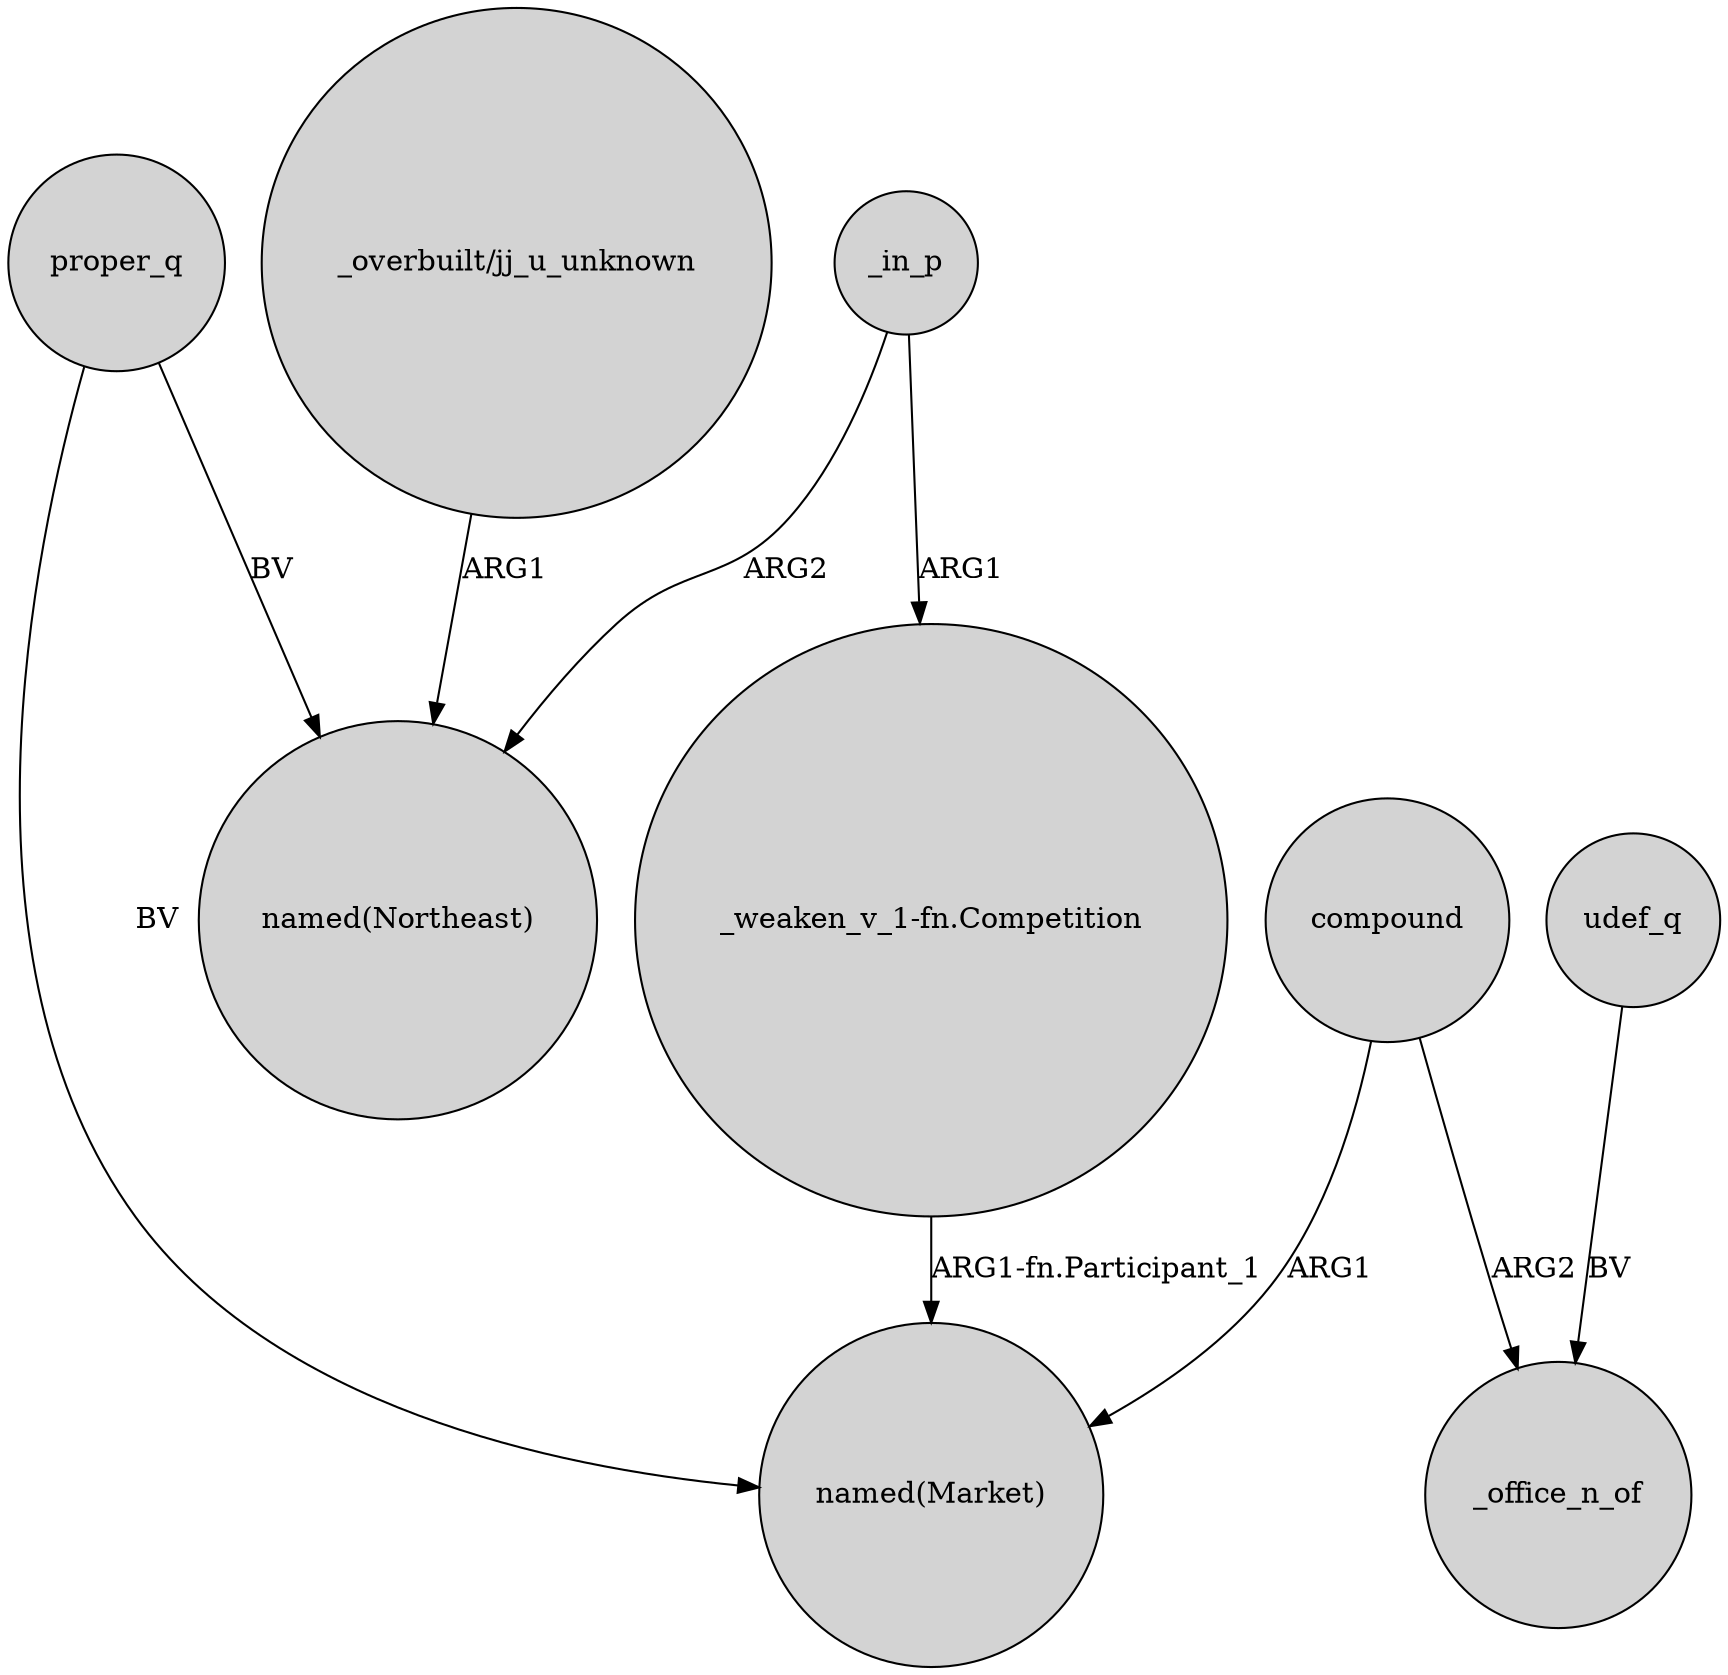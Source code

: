 digraph {
	node [shape=circle style=filled]
	proper_q -> "named(Market)" [label=BV]
	_in_p -> "_weaken_v_1-fn.Competition" [label=ARG1]
	udef_q -> _office_n_of [label=BV]
	compound -> _office_n_of [label=ARG2]
	compound -> "named(Market)" [label=ARG1]
	_in_p -> "named(Northeast)" [label=ARG2]
	proper_q -> "named(Northeast)" [label=BV]
	"_overbuilt/jj_u_unknown" -> "named(Northeast)" [label=ARG1]
	"_weaken_v_1-fn.Competition" -> "named(Market)" [label="ARG1-fn.Participant_1"]
}
